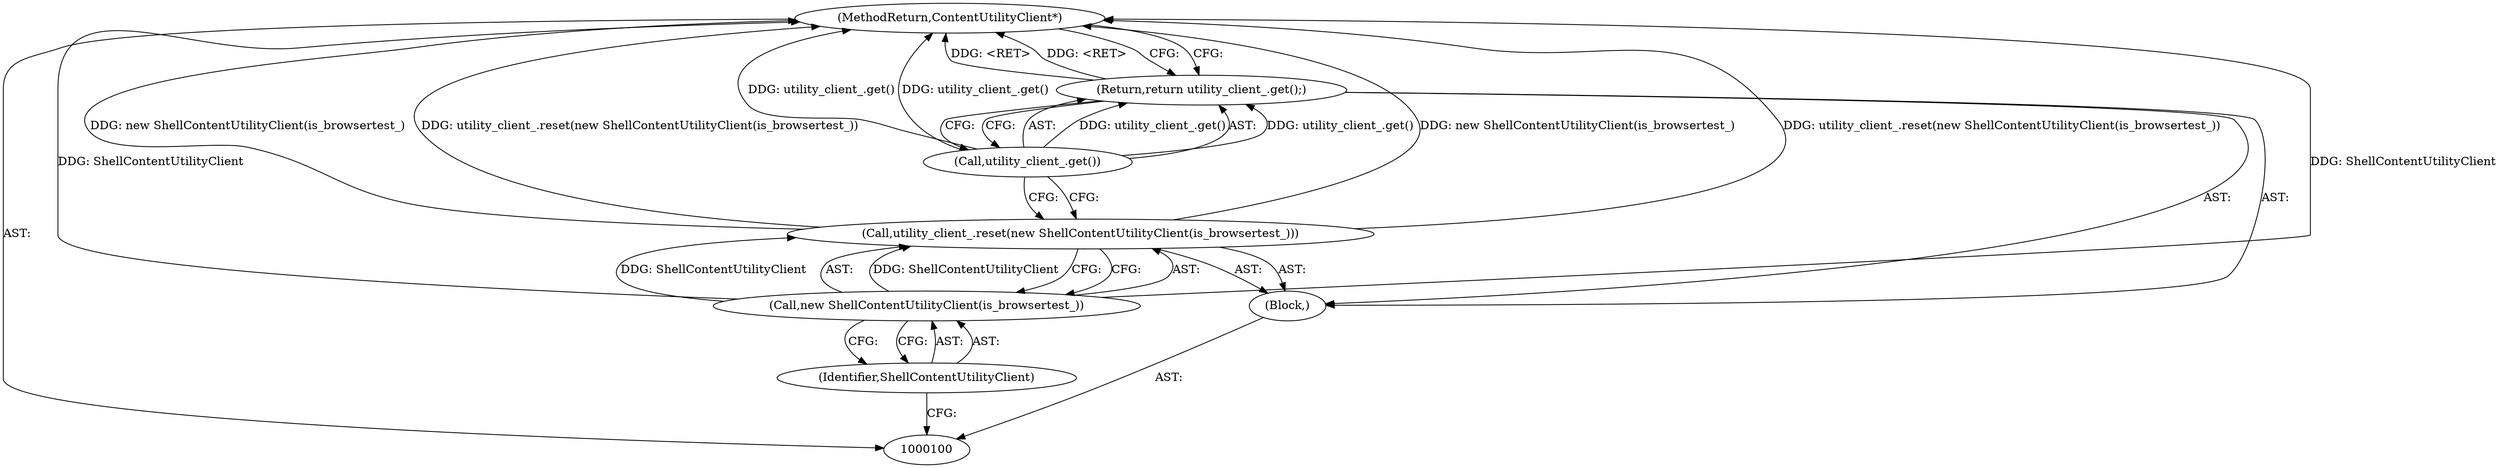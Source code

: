 digraph "0_Chrome_925dad6467cd7a2b79322378eafa43d06371b081_0" {
"1000107" [label="(MethodReturn,ContentUtilityClient*)"];
"1000101" [label="(Block,)"];
"1000102" [label="(Call,utility_client_.reset(new ShellContentUtilityClient(is_browsertest_)))"];
"1000103" [label="(Call,new ShellContentUtilityClient(is_browsertest_))"];
"1000104" [label="(Identifier,ShellContentUtilityClient)"];
"1000106" [label="(Call,utility_client_.get())"];
"1000105" [label="(Return,return utility_client_.get();)"];
"1000107" -> "1000100"  [label="AST: "];
"1000107" -> "1000105"  [label="CFG: "];
"1000105" -> "1000107"  [label="DDG: <RET>"];
"1000106" -> "1000107"  [label="DDG: utility_client_.get()"];
"1000102" -> "1000107"  [label="DDG: utility_client_.reset(new ShellContentUtilityClient(is_browsertest_))"];
"1000102" -> "1000107"  [label="DDG: new ShellContentUtilityClient(is_browsertest_)"];
"1000103" -> "1000107"  [label="DDG: ShellContentUtilityClient"];
"1000101" -> "1000100"  [label="AST: "];
"1000102" -> "1000101"  [label="AST: "];
"1000105" -> "1000101"  [label="AST: "];
"1000102" -> "1000101"  [label="AST: "];
"1000102" -> "1000103"  [label="CFG: "];
"1000103" -> "1000102"  [label="AST: "];
"1000106" -> "1000102"  [label="CFG: "];
"1000102" -> "1000107"  [label="DDG: utility_client_.reset(new ShellContentUtilityClient(is_browsertest_))"];
"1000102" -> "1000107"  [label="DDG: new ShellContentUtilityClient(is_browsertest_)"];
"1000103" -> "1000102"  [label="DDG: ShellContentUtilityClient"];
"1000103" -> "1000102"  [label="AST: "];
"1000103" -> "1000104"  [label="CFG: "];
"1000104" -> "1000103"  [label="AST: "];
"1000102" -> "1000103"  [label="CFG: "];
"1000103" -> "1000107"  [label="DDG: ShellContentUtilityClient"];
"1000103" -> "1000102"  [label="DDG: ShellContentUtilityClient"];
"1000104" -> "1000103"  [label="AST: "];
"1000104" -> "1000100"  [label="CFG: "];
"1000103" -> "1000104"  [label="CFG: "];
"1000106" -> "1000105"  [label="AST: "];
"1000106" -> "1000102"  [label="CFG: "];
"1000105" -> "1000106"  [label="CFG: "];
"1000106" -> "1000107"  [label="DDG: utility_client_.get()"];
"1000106" -> "1000105"  [label="DDG: utility_client_.get()"];
"1000105" -> "1000101"  [label="AST: "];
"1000105" -> "1000106"  [label="CFG: "];
"1000106" -> "1000105"  [label="AST: "];
"1000107" -> "1000105"  [label="CFG: "];
"1000105" -> "1000107"  [label="DDG: <RET>"];
"1000106" -> "1000105"  [label="DDG: utility_client_.get()"];
}
